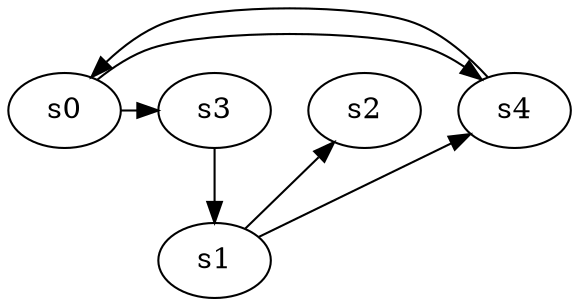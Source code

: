 digraph game_0684_complex_5 {
    s0 [name="s0", player=0];
    s1 [name="s1", player=1];
    s2 [name="s2", player=0];
    s3 [name="s3", player=0];
    s4 [name="s4", player=1, target=1];

    s0 -> s3 [constraint="time == 3 || time == 4 || time == 19 || time == 22 || time == 23"];
    s0 -> s4 [constraint="time % 4 == 0 && time % 5 == 3"];
    s1 -> s2 [constraint="time % 8 == 6"];
    s1 -> s4 [constraint="time == 2 || time == 12"];
    s3 -> s1;
    s4 -> s0 [constraint="time % 2 == 0 && time % 5 == 3"];
}
